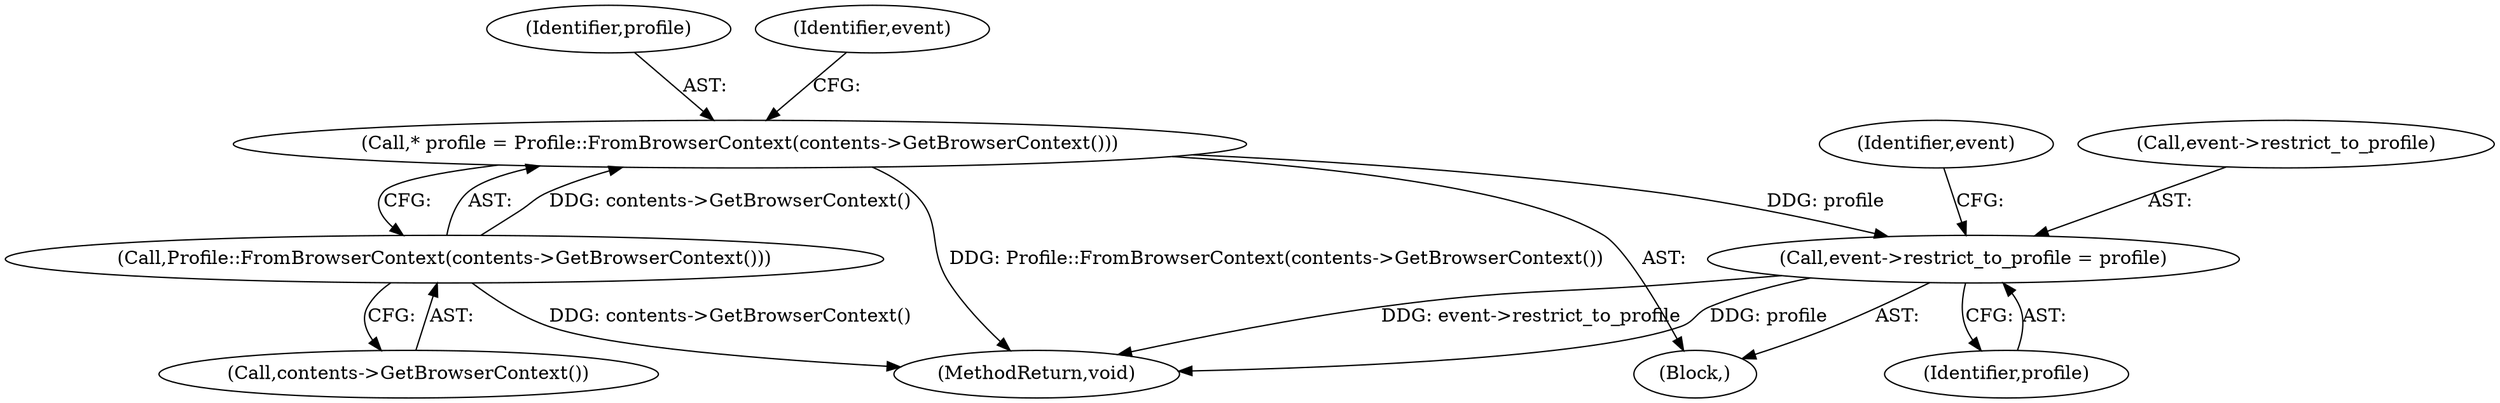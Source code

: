 digraph "0_Chrome_f7ae1f7a918f1973dca241a7a23169906eaf4fe3_2@pointer" {
"1000115" [label="(Call,* profile = Profile::FromBrowserContext(contents->GetBrowserContext()))"];
"1000117" [label="(Call,Profile::FromBrowserContext(contents->GetBrowserContext()))"];
"1000120" [label="(Call,event->restrict_to_profile = profile)"];
"1000120" [label="(Call,event->restrict_to_profile = profile)"];
"1000140" [label="(MethodReturn,void)"];
"1000115" [label="(Call,* profile = Profile::FromBrowserContext(contents->GetBrowserContext()))"];
"1000116" [label="(Identifier,profile)"];
"1000122" [label="(Identifier,event)"];
"1000117" [label="(Call,Profile::FromBrowserContext(contents->GetBrowserContext()))"];
"1000121" [label="(Call,event->restrict_to_profile)"];
"1000103" [label="(Block,)"];
"1000127" [label="(Identifier,event)"];
"1000118" [label="(Call,contents->GetBrowserContext())"];
"1000124" [label="(Identifier,profile)"];
"1000115" -> "1000103"  [label="AST: "];
"1000115" -> "1000117"  [label="CFG: "];
"1000116" -> "1000115"  [label="AST: "];
"1000117" -> "1000115"  [label="AST: "];
"1000122" -> "1000115"  [label="CFG: "];
"1000115" -> "1000140"  [label="DDG: Profile::FromBrowserContext(contents->GetBrowserContext())"];
"1000117" -> "1000115"  [label="DDG: contents->GetBrowserContext()"];
"1000115" -> "1000120"  [label="DDG: profile"];
"1000117" -> "1000118"  [label="CFG: "];
"1000118" -> "1000117"  [label="AST: "];
"1000117" -> "1000140"  [label="DDG: contents->GetBrowserContext()"];
"1000120" -> "1000103"  [label="AST: "];
"1000120" -> "1000124"  [label="CFG: "];
"1000121" -> "1000120"  [label="AST: "];
"1000124" -> "1000120"  [label="AST: "];
"1000127" -> "1000120"  [label="CFG: "];
"1000120" -> "1000140"  [label="DDG: event->restrict_to_profile"];
"1000120" -> "1000140"  [label="DDG: profile"];
}
